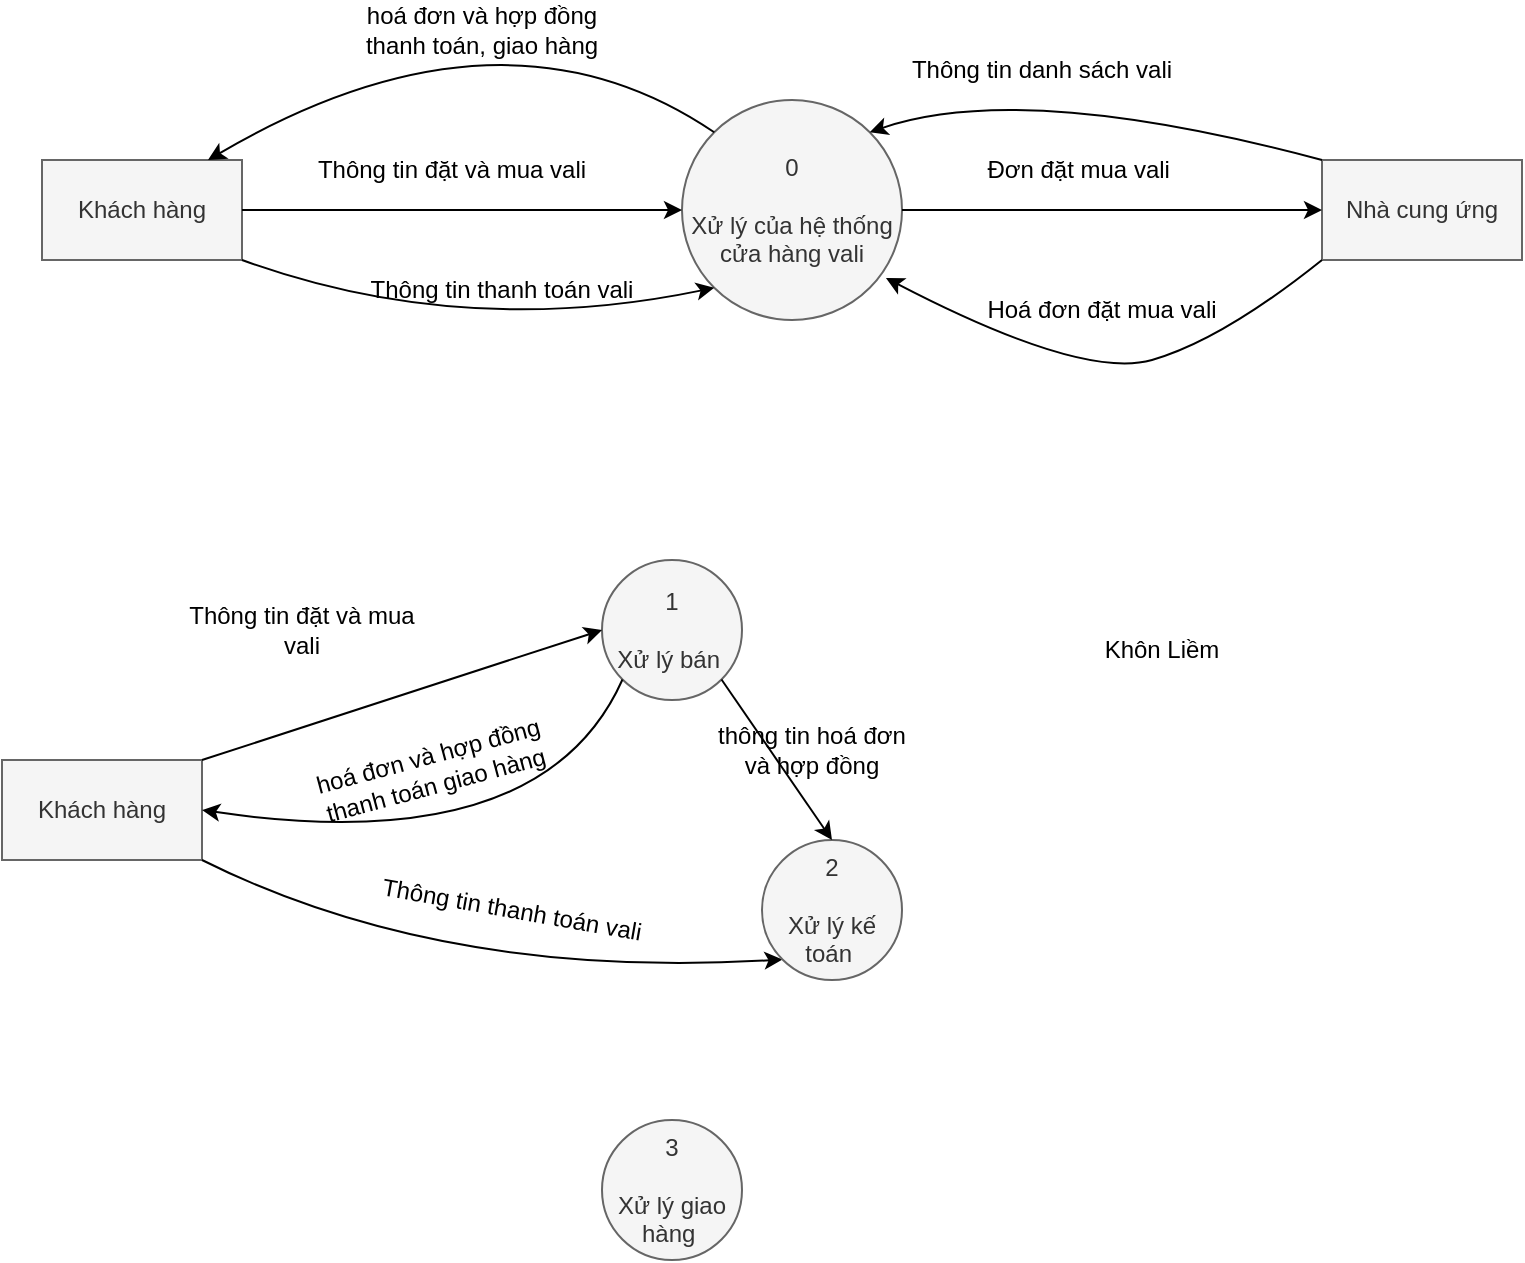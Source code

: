 <mxfile version="21.1.5" type="device">
  <diagram name="Trang-1" id="MLo7V88yLWV9khni6U0D">
    <mxGraphModel dx="1006" dy="477" grid="1" gridSize="10" guides="1" tooltips="1" connect="1" arrows="1" fold="1" page="1" pageScale="1" pageWidth="850" pageHeight="1100" math="0" shadow="0">
      <root>
        <mxCell id="0" />
        <mxCell id="1" parent="0" />
        <mxCell id="99Bcs_-zShyQ9xkc_jSy-7" value="Khách hàng" style="html=1;dashed=0;whiteSpace=wrap;fillColor=#f5f5f5;strokeColor=#666666;fontColor=#333333;" parent="1" vertex="1">
          <mxGeometry x="40" y="180" width="100" height="50" as="geometry" />
        </mxCell>
        <mxCell id="99Bcs_-zShyQ9xkc_jSy-9" value="Nhà cung ứng" style="html=1;dashed=0;whiteSpace=wrap;fillColor=#f5f5f5;fontColor=#333333;strokeColor=#666666;" parent="1" vertex="1">
          <mxGeometry x="680" y="180" width="100" height="50" as="geometry" />
        </mxCell>
        <mxCell id="99Bcs_-zShyQ9xkc_jSy-18" value="0&lt;br&gt;&lt;br&gt;Xử lý của hệ thống&lt;br&gt;cửa hàng vali" style="shape=ellipse;html=1;dashed=0;whiteSpace=wrap;aspect=fixed;perimeter=ellipsePerimeter;fillColor=#f5f5f5;fontColor=#333333;strokeColor=#666666;" parent="1" vertex="1">
          <mxGeometry x="360" y="150" width="110" height="110" as="geometry" />
        </mxCell>
        <mxCell id="99Bcs_-zShyQ9xkc_jSy-21" value="" style="endArrow=classic;html=1;rounded=0;exitX=1;exitY=0.5;exitDx=0;exitDy=0;entryX=0;entryY=0.5;entryDx=0;entryDy=0;" parent="1" source="99Bcs_-zShyQ9xkc_jSy-7" target="99Bcs_-zShyQ9xkc_jSy-18" edge="1">
          <mxGeometry width="50" height="50" relative="1" as="geometry">
            <mxPoint x="200" y="250" as="sourcePoint" />
            <mxPoint x="250" y="200" as="targetPoint" />
          </mxGeometry>
        </mxCell>
        <mxCell id="99Bcs_-zShyQ9xkc_jSy-22" value="Thông tin đặt và mua vali" style="text;strokeColor=none;align=center;fillColor=none;html=1;verticalAlign=middle;whiteSpace=wrap;rounded=0;" parent="1" vertex="1">
          <mxGeometry x="170" y="170" width="150" height="30" as="geometry" />
        </mxCell>
        <mxCell id="99Bcs_-zShyQ9xkc_jSy-24" value="" style="endArrow=classic;html=1;exitX=1;exitY=1;exitDx=0;exitDy=0;entryX=0;entryY=1;entryDx=0;entryDy=0;curved=1;" parent="1" source="99Bcs_-zShyQ9xkc_jSy-7" target="99Bcs_-zShyQ9xkc_jSy-18" edge="1">
          <mxGeometry width="50" height="50" relative="1" as="geometry">
            <mxPoint x="210" y="350" as="sourcePoint" />
            <mxPoint x="260" y="300" as="targetPoint" />
            <Array as="points">
              <mxPoint x="250" y="270" />
            </Array>
          </mxGeometry>
        </mxCell>
        <mxCell id="99Bcs_-zShyQ9xkc_jSy-25" value="Thông tin thanh toán vali" style="text;strokeColor=none;align=center;fillColor=none;html=1;verticalAlign=middle;whiteSpace=wrap;rounded=0;" parent="1" vertex="1">
          <mxGeometry x="200" y="230" width="140" height="30" as="geometry" />
        </mxCell>
        <mxCell id="99Bcs_-zShyQ9xkc_jSy-26" value="" style="endArrow=classic;html=1;entryX=0.83;entryY=0;entryDx=0;entryDy=0;exitX=0;exitY=0;exitDx=0;exitDy=0;curved=1;entryPerimeter=0;" parent="1" source="99Bcs_-zShyQ9xkc_jSy-18" target="99Bcs_-zShyQ9xkc_jSy-7" edge="1">
          <mxGeometry width="50" height="50" relative="1" as="geometry">
            <mxPoint x="376.109" y="170.109" as="sourcePoint" />
            <mxPoint x="140" y="184" as="targetPoint" />
            <Array as="points">
              <mxPoint x="270" y="94" />
            </Array>
          </mxGeometry>
        </mxCell>
        <mxCell id="99Bcs_-zShyQ9xkc_jSy-27" value="hoá đơn và hợp đồng thanh toán, giao hàng" style="text;strokeColor=none;align=center;fillColor=none;html=1;verticalAlign=middle;whiteSpace=wrap;rounded=0;" parent="1" vertex="1">
          <mxGeometry x="200" y="100" width="120" height="30" as="geometry" />
        </mxCell>
        <mxCell id="99Bcs_-zShyQ9xkc_jSy-33" value="" style="endArrow=classic;html=1;entryX=1;entryY=0;entryDx=0;entryDy=0;exitX=0;exitY=0;exitDx=0;exitDy=0;curved=1;" parent="1" source="99Bcs_-zShyQ9xkc_jSy-9" target="99Bcs_-zShyQ9xkc_jSy-18" edge="1">
          <mxGeometry width="50" height="50" relative="1" as="geometry">
            <mxPoint x="550" y="120" as="sourcePoint" />
            <mxPoint x="600" y="70" as="targetPoint" />
            <Array as="points">
              <mxPoint x="530" y="140" />
            </Array>
          </mxGeometry>
        </mxCell>
        <mxCell id="99Bcs_-zShyQ9xkc_jSy-34" value="Thông tin danh sách vali" style="text;strokeColor=none;align=center;fillColor=none;html=1;verticalAlign=middle;whiteSpace=wrap;rounded=0;" parent="1" vertex="1">
          <mxGeometry x="470" y="120" width="140" height="30" as="geometry" />
        </mxCell>
        <mxCell id="99Bcs_-zShyQ9xkc_jSy-36" value="Đơn đặt mua vali&lt;span style=&quot;white-space: pre;&quot;&gt; &lt;/span&gt;" style="text;strokeColor=none;align=center;fillColor=none;html=1;verticalAlign=middle;whiteSpace=wrap;rounded=0;" parent="1" vertex="1">
          <mxGeometry x="490" y="170" width="140" height="30" as="geometry" />
        </mxCell>
        <mxCell id="99Bcs_-zShyQ9xkc_jSy-38" value="" style="endArrow=classic;html=1;rounded=0;entryX=0;entryY=0.5;entryDx=0;entryDy=0;exitX=1;exitY=0.5;exitDx=0;exitDy=0;" parent="1" source="99Bcs_-zShyQ9xkc_jSy-18" target="99Bcs_-zShyQ9xkc_jSy-9" edge="1">
          <mxGeometry width="50" height="50" relative="1" as="geometry">
            <mxPoint x="590" y="330" as="sourcePoint" />
            <mxPoint x="640" y="280" as="targetPoint" />
          </mxGeometry>
        </mxCell>
        <mxCell id="99Bcs_-zShyQ9xkc_jSy-39" value="" style="endArrow=classic;html=1;entryX=0.927;entryY=0.809;entryDx=0;entryDy=0;exitX=0;exitY=1;exitDx=0;exitDy=0;curved=1;entryPerimeter=0;" parent="1" source="99Bcs_-zShyQ9xkc_jSy-9" target="99Bcs_-zShyQ9xkc_jSy-18" edge="1">
          <mxGeometry width="50" height="50" relative="1" as="geometry">
            <mxPoint x="696" y="280" as="sourcePoint" />
            <mxPoint x="470" y="266" as="targetPoint" />
            <Array as="points">
              <mxPoint x="630" y="270" />
              <mxPoint x="560" y="290" />
            </Array>
          </mxGeometry>
        </mxCell>
        <mxCell id="99Bcs_-zShyQ9xkc_jSy-40" value="Hoá đơn đặt mua vali" style="text;strokeColor=none;align=center;fillColor=none;html=1;verticalAlign=middle;whiteSpace=wrap;rounded=0;" parent="1" vertex="1">
          <mxGeometry x="500" y="240" width="140" height="30" as="geometry" />
        </mxCell>
        <mxCell id="99Bcs_-zShyQ9xkc_jSy-42" value="Khách hàng" style="html=1;dashed=0;whiteSpace=wrap;fillColor=#f5f5f5;strokeColor=#666666;fontColor=#333333;" parent="1" vertex="1">
          <mxGeometry x="20" y="480" width="100" height="50" as="geometry" />
        </mxCell>
        <mxCell id="99Bcs_-zShyQ9xkc_jSy-44" value="1&lt;br&gt;&lt;br&gt;Xử lý bán&amp;nbsp;" style="shape=ellipse;html=1;dashed=0;whiteSpace=wrap;aspect=fixed;perimeter=ellipsePerimeter;fillColor=#f5f5f5;fontColor=#333333;strokeColor=#666666;" parent="1" vertex="1">
          <mxGeometry x="320" y="380" width="70" height="70" as="geometry" />
        </mxCell>
        <mxCell id="99Bcs_-zShyQ9xkc_jSy-45" value="" style="endArrow=classic;html=1;rounded=0;entryX=0;entryY=0.5;entryDx=0;entryDy=0;exitX=1;exitY=0;exitDx=0;exitDy=0;" parent="1" source="99Bcs_-zShyQ9xkc_jSy-42" target="99Bcs_-zShyQ9xkc_jSy-44" edge="1">
          <mxGeometry width="50" height="50" relative="1" as="geometry">
            <mxPoint x="200" y="550" as="sourcePoint" />
            <mxPoint x="250" y="500" as="targetPoint" />
          </mxGeometry>
        </mxCell>
        <mxCell id="99Bcs_-zShyQ9xkc_jSy-46" value="Thông tin đặt và mua vali" style="text;strokeColor=none;align=center;fillColor=none;html=1;verticalAlign=middle;whiteSpace=wrap;rounded=0;" parent="1" vertex="1">
          <mxGeometry x="110" y="400" width="120" height="30" as="geometry" />
        </mxCell>
        <mxCell id="99Bcs_-zShyQ9xkc_jSy-48" value="" style="endArrow=classic;html=1;entryX=1;entryY=0.5;entryDx=0;entryDy=0;exitX=0;exitY=1;exitDx=0;exitDy=0;curved=1;" parent="1" source="99Bcs_-zShyQ9xkc_jSy-44" target="99Bcs_-zShyQ9xkc_jSy-42" edge="1">
          <mxGeometry width="50" height="50" relative="1" as="geometry">
            <mxPoint x="290" y="570" as="sourcePoint" />
            <mxPoint x="340" y="520" as="targetPoint" />
            <Array as="points">
              <mxPoint x="290" y="530" />
            </Array>
          </mxGeometry>
        </mxCell>
        <mxCell id="99Bcs_-zShyQ9xkc_jSy-49" value="hoá đơn và hợp đồng thanh toán giao hàng" style="text;strokeColor=none;align=center;fillColor=none;html=1;verticalAlign=middle;whiteSpace=wrap;rounded=0;rotation=-15;" parent="1" vertex="1">
          <mxGeometry x="160" y="470" width="150" height="30" as="geometry" />
        </mxCell>
        <mxCell id="99Bcs_-zShyQ9xkc_jSy-50" value="" style="endArrow=classic;html=1;exitX=1;exitY=1;exitDx=0;exitDy=0;entryX=0;entryY=1;entryDx=0;entryDy=0;curved=1;" parent="1" source="99Bcs_-zShyQ9xkc_jSy-42" target="99Bcs_-zShyQ9xkc_jSy-53" edge="1">
          <mxGeometry width="50" height="50" relative="1" as="geometry">
            <mxPoint x="210" y="610" as="sourcePoint" />
            <mxPoint x="260" y="560" as="targetPoint" />
            <Array as="points">
              <mxPoint x="240" y="590" />
            </Array>
          </mxGeometry>
        </mxCell>
        <mxCell id="99Bcs_-zShyQ9xkc_jSy-52" value="3&lt;br&gt;&lt;br&gt;Xử lý giao hàng&amp;nbsp;" style="shape=ellipse;html=1;dashed=0;whiteSpace=wrap;aspect=fixed;perimeter=ellipsePerimeter;fillColor=#f5f5f5;fontColor=#333333;strokeColor=#666666;" parent="1" vertex="1">
          <mxGeometry x="320" y="660" width="70" height="70" as="geometry" />
        </mxCell>
        <mxCell id="99Bcs_-zShyQ9xkc_jSy-53" value="2&lt;br&gt;&lt;br&gt;Xử lý kế toán&amp;nbsp;" style="shape=ellipse;html=1;dashed=0;whiteSpace=wrap;aspect=fixed;perimeter=ellipsePerimeter;fillColor=#f5f5f5;fontColor=#333333;strokeColor=#666666;" parent="1" vertex="1">
          <mxGeometry x="400" y="520" width="70" height="70" as="geometry" />
        </mxCell>
        <mxCell id="99Bcs_-zShyQ9xkc_jSy-54" value="Thông tin thanh toán vali" style="text;strokeColor=none;align=center;fillColor=none;html=1;verticalAlign=middle;whiteSpace=wrap;rounded=0;rotation=10;" parent="1" vertex="1">
          <mxGeometry x="200" y="540" width="150" height="30" as="geometry" />
        </mxCell>
        <mxCell id="99Bcs_-zShyQ9xkc_jSy-55" value="" style="endArrow=classic;html=1;rounded=0;entryX=0.5;entryY=0;entryDx=0;entryDy=0;exitX=1;exitY=1;exitDx=0;exitDy=0;" parent="1" source="99Bcs_-zShyQ9xkc_jSy-44" target="99Bcs_-zShyQ9xkc_jSy-53" edge="1">
          <mxGeometry width="50" height="50" relative="1" as="geometry">
            <mxPoint x="400" y="460" as="sourcePoint" />
            <mxPoint x="450" y="410" as="targetPoint" />
          </mxGeometry>
        </mxCell>
        <mxCell id="99Bcs_-zShyQ9xkc_jSy-58" value="thông tin hoá đơn và hợp đồng" style="text;strokeColor=none;align=center;fillColor=none;html=1;verticalAlign=middle;whiteSpace=wrap;rounded=0;rotation=0;" parent="1" vertex="1">
          <mxGeometry x="376" y="460" width="98.41" height="30" as="geometry" />
        </mxCell>
        <mxCell id="kOLO1nu_jojC7MNvxJZo-1" value="Khôn Liềm" style="text;html=1;strokeColor=none;fillColor=none;align=center;verticalAlign=middle;whiteSpace=wrap;rounded=0;" vertex="1" parent="1">
          <mxGeometry x="570" y="410" width="60" height="30" as="geometry" />
        </mxCell>
      </root>
    </mxGraphModel>
  </diagram>
</mxfile>
